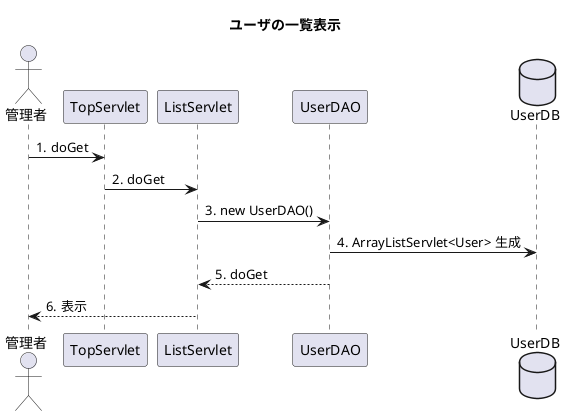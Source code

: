 @startuml
title ユーザの一覧表示

autonumber "#."

actor 管理者
participant TopServlet
participant ListServlet
participant UserDAO
database UserDB

管理者->TopServlet:doGet
TopServlet->ListServlet:doGet
ListServlet->UserDAO:new UserDAO()
UserDAO->UserDB:ArrayListServlet<User> 生成
UserDAO-->ListServlet:doGet
ListServlet-->管理者:表示

@enduml